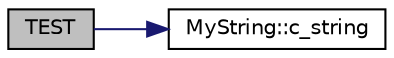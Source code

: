 digraph "TEST"
{
  edge [fontname="Helvetica",fontsize="10",labelfontname="Helvetica",labelfontsize="10"];
  node [fontname="Helvetica",fontsize="10",shape=record];
  rankdir="LR";
  Node12 [label="TEST",height=0.2,width=0.4,color="black", fillcolor="grey75", style="filled", fontcolor="black"];
  Node12 -> Node13 [color="midnightblue",fontsize="10",style="solid",fontname="Helvetica"];
  Node13 [label="MyString::c_string",height=0.2,width=0.4,color="black", fillcolor="white", style="filled",URL="$d9/d2f/class_my_string.html#aff2af0cf30db39fe24a235670ee6ff25"];
}
